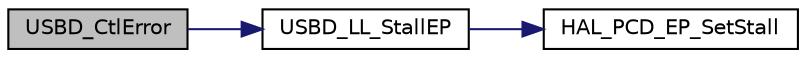 digraph "USBD_CtlError"
{
  edge [fontname="Helvetica",fontsize="10",labelfontname="Helvetica",labelfontsize="10"];
  node [fontname="Helvetica",fontsize="10",shape=record];
  rankdir="LR";
  Node0 [label="USBD_CtlError",height=0.2,width=0.4,color="black", fillcolor="grey75", style="filled", fontcolor="black"];
  Node0 -> Node1 [color="midnightblue",fontsize="10",style="solid",fontname="Helvetica"];
  Node1 [label="USBD_LL_StallEP",height=0.2,width=0.4,color="black", fillcolor="white", style="filled",URL="$group___u_s_b_d___c_o_r_e___exported___functions_prototype.html#gabc2b4a7c8307e04955b015fd32057ec7",tooltip="Sets a Stall condition on an endpoint of the Low Level Driver. "];
  Node1 -> Node2 [color="midnightblue",fontsize="10",style="solid",fontname="Helvetica"];
  Node2 [label="HAL_PCD_EP_SetStall",height=0.2,width=0.4,color="black", fillcolor="white", style="filled",URL="$group___p_c_d___exported___functions___group3.html#gaecee197a59aacc015742c62b74881b6f"];
}
